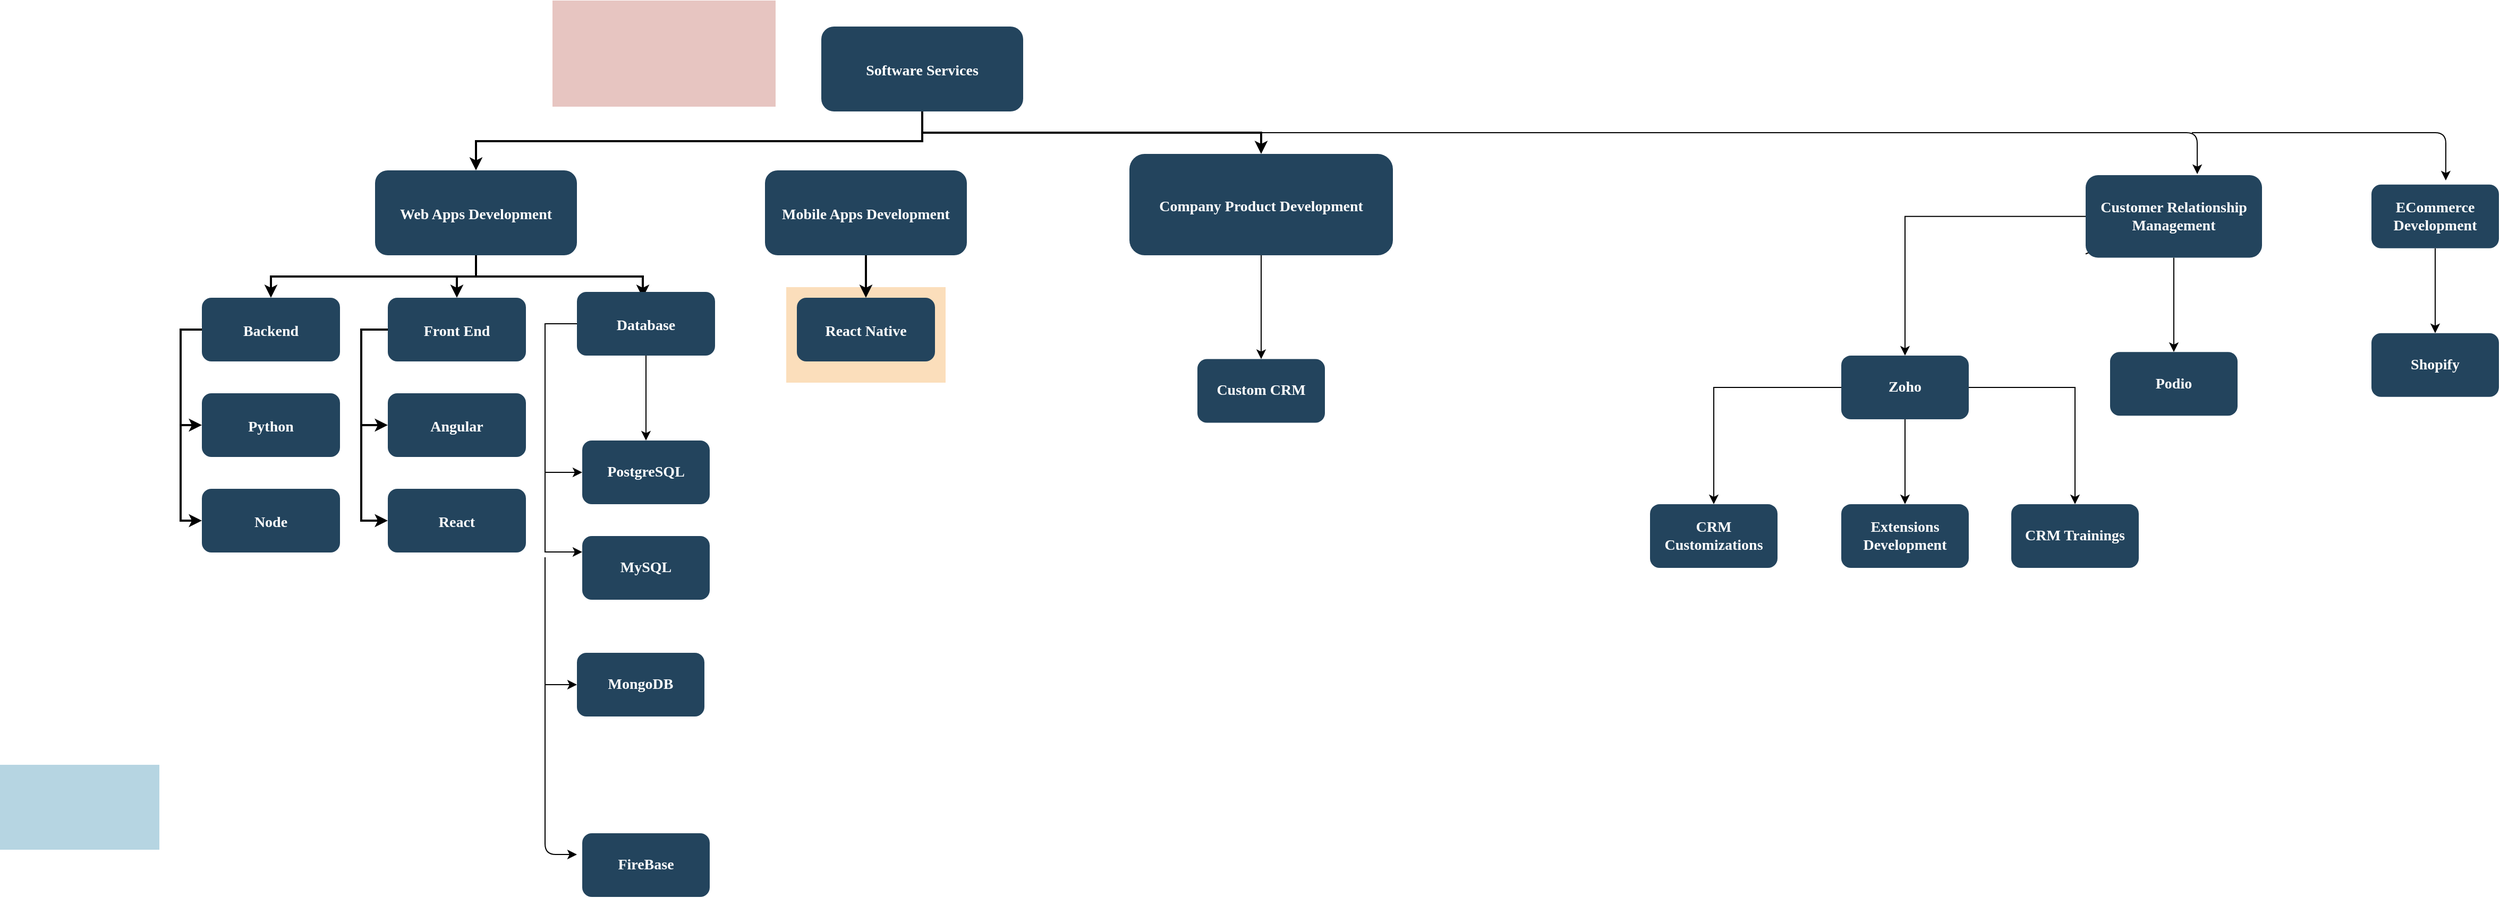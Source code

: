 <mxfile version="13.7.9" type="github">
  <diagram name="Page-1" id="2c0d36ab-eaac-3732-788b-9136903baeff">
    <mxGraphModel dx="868" dy="482" grid="1" gridSize="10" guides="0" tooltips="1" connect="1" arrows="1" fold="1" page="1" pageScale="1.5" pageWidth="2000" pageHeight="2000" background="#ffffff" math="0" shadow="0">
      <root>
        <mxCell id="0" />
        <mxCell id="1" parent="0" />
        <mxCell id="123" value="" style="fillColor=#AE4132;strokeColor=none;opacity=30;" parent="1" vertex="1">
          <mxGeometry x="747" y="175.5" width="210" height="100.0" as="geometry" />
        </mxCell>
        <mxCell id="120" value="" style="fillColor=#F2931E;strokeColor=none;opacity=30;" parent="1" vertex="1">
          <mxGeometry x="967" y="445.5" width="150" height="90" as="geometry" />
        </mxCell>
        <mxCell id="112" value="" style="fillColor=#10739E;strokeColor=none;opacity=30;" parent="1" vertex="1">
          <mxGeometry x="227.0" y="895.5" width="150" height="80" as="geometry" />
        </mxCell>
        <mxCell id="2" value="Software Services" style="rounded=1;fillColor=#23445D;gradientColor=none;strokeColor=none;fontColor=#FFFFFF;fontStyle=1;fontFamily=Tahoma;fontSize=14" parent="1" vertex="1">
          <mxGeometry x="1000" y="200" width="190" height="80" as="geometry" />
        </mxCell>
        <mxCell id="3CG3S3d7M33r0J2i_Veg-166" value="" style="edgeStyle=orthogonalEdgeStyle;rounded=0;orthogonalLoop=1;jettySize=auto;html=1;" edge="1" parent="1" source="4" target="3CG3S3d7M33r0J2i_Veg-165">
          <mxGeometry relative="1" as="geometry" />
        </mxCell>
        <mxCell id="4" value="Company Product Development" style="rounded=1;fillColor=#23445D;gradientColor=none;strokeColor=none;fontColor=#FFFFFF;fontStyle=1;fontFamily=Tahoma;fontSize=14" parent="1" vertex="1">
          <mxGeometry x="1290" y="320" width="248" height="95.5" as="geometry" />
        </mxCell>
        <mxCell id="9" value="" style="edgeStyle=elbowEdgeStyle;elbow=vertical;strokeWidth=2;rounded=0" parent="1" source="2" target="4" edge="1">
          <mxGeometry x="337" y="215.5" width="100" height="100" as="geometry">
            <mxPoint x="337" y="315.5" as="sourcePoint" />
            <mxPoint x="437" y="215.5" as="targetPoint" />
          </mxGeometry>
        </mxCell>
        <mxCell id="10" value="Mobile Apps Development" style="rounded=1;fillColor=#23445D;gradientColor=none;strokeColor=none;fontColor=#FFFFFF;fontStyle=1;fontFamily=Tahoma;fontSize=14" parent="1" vertex="1">
          <mxGeometry x="947" y="335.5" width="190" height="80" as="geometry" />
        </mxCell>
        <mxCell id="12" value="Web Apps Development" style="rounded=1;fillColor=#23445D;gradientColor=none;strokeColor=none;fontColor=#FFFFFF;fontStyle=1;fontFamily=Tahoma;fontSize=14" parent="1" vertex="1">
          <mxGeometry x="580.0" y="335.5" width="190" height="80" as="geometry" />
        </mxCell>
        <mxCell id="25" value="Backend" style="rounded=1;fillColor=#23445D;gradientColor=none;strokeColor=none;fontColor=#FFFFFF;fontStyle=1;fontFamily=Tahoma;fontSize=14" parent="1" vertex="1">
          <mxGeometry x="417" y="455.5" width="130" height="60" as="geometry" />
        </mxCell>
        <mxCell id="26" value="Python" style="rounded=1;fillColor=#23445D;gradientColor=none;strokeColor=none;fontColor=#FFFFFF;fontStyle=1;fontFamily=Tahoma;fontSize=14" parent="1" vertex="1">
          <mxGeometry x="417" y="545.5" width="130" height="60" as="geometry" />
        </mxCell>
        <mxCell id="27" value="Node" style="rounded=1;fillColor=#23445D;gradientColor=none;strokeColor=none;fontColor=#FFFFFF;fontStyle=1;fontFamily=Tahoma;fontSize=14" parent="1" vertex="1">
          <mxGeometry x="417" y="635.5" width="130" height="60" as="geometry" />
        </mxCell>
        <mxCell id="29" value="Front End" style="rounded=1;fillColor=#23445D;gradientColor=none;strokeColor=none;fontColor=#FFFFFF;fontStyle=1;fontFamily=Tahoma;fontSize=14" parent="1" vertex="1">
          <mxGeometry x="592" y="455.5" width="130" height="60" as="geometry" />
        </mxCell>
        <mxCell id="30" value="Angular" style="rounded=1;fillColor=#23445D;gradientColor=none;strokeColor=none;fontColor=#FFFFFF;fontStyle=1;fontFamily=Tahoma;fontSize=14" parent="1" vertex="1">
          <mxGeometry x="592" y="545.5" width="130" height="60" as="geometry" />
        </mxCell>
        <mxCell id="31" value="React" style="rounded=1;fillColor=#23445D;gradientColor=none;strokeColor=none;fontColor=#FFFFFF;fontStyle=1;fontFamily=Tahoma;fontSize=14" parent="1" vertex="1">
          <mxGeometry x="592" y="635.5" width="130" height="60" as="geometry" />
        </mxCell>
        <mxCell id="41" value="React Native" style="rounded=1;fillColor=#23445D;gradientColor=none;strokeColor=none;fontColor=#FFFFFF;fontStyle=1;fontFamily=Tahoma;fontSize=14" parent="1" vertex="1">
          <mxGeometry x="977" y="455.5" width="130" height="60" as="geometry" />
        </mxCell>
        <mxCell id="59" value="" style="edgeStyle=elbowEdgeStyle;elbow=vertical;strokeWidth=2;rounded=0" parent="1" source="2" target="12" edge="1">
          <mxGeometry x="347" y="225.5" width="100" height="100" as="geometry">
            <mxPoint x="862.0" y="275.5" as="sourcePoint" />
            <mxPoint x="1467.0" y="345.5" as="targetPoint" />
          </mxGeometry>
        </mxCell>
        <mxCell id="70" value="" style="edgeStyle=elbowEdgeStyle;elbow=horizontal;strokeWidth=2;rounded=0" parent="1" source="25" target="26" edge="1">
          <mxGeometry x="-23" y="135.5" width="100" height="100" as="geometry">
            <mxPoint x="-23" y="235.5" as="sourcePoint" />
            <mxPoint x="77" y="135.5" as="targetPoint" />
            <Array as="points">
              <mxPoint x="397" y="535.5" />
            </Array>
          </mxGeometry>
        </mxCell>
        <mxCell id="71" value="" style="edgeStyle=elbowEdgeStyle;elbow=horizontal;strokeWidth=2;rounded=0" parent="1" source="25" target="27" edge="1">
          <mxGeometry x="-23" y="135.5" width="100" height="100" as="geometry">
            <mxPoint x="-23" y="235.5" as="sourcePoint" />
            <mxPoint x="77" y="135.5" as="targetPoint" />
            <Array as="points">
              <mxPoint x="397" y="575.5" />
            </Array>
          </mxGeometry>
        </mxCell>
        <mxCell id="73" value="" style="edgeStyle=elbowEdgeStyle;elbow=horizontal;strokeWidth=2;rounded=0" parent="1" source="29" target="30" edge="1">
          <mxGeometry x="-23" y="135.5" width="100" height="100" as="geometry">
            <mxPoint x="-23" y="235.5" as="sourcePoint" />
            <mxPoint x="77" y="135.5" as="targetPoint" />
            <Array as="points">
              <mxPoint x="567" y="535.5" />
            </Array>
          </mxGeometry>
        </mxCell>
        <mxCell id="74" value="" style="edgeStyle=elbowEdgeStyle;elbow=horizontal;strokeWidth=2;rounded=0" parent="1" source="29" target="31" edge="1">
          <mxGeometry x="-23" y="135.5" width="100" height="100" as="geometry">
            <mxPoint x="-23" y="235.5" as="sourcePoint" />
            <mxPoint x="77" y="135.5" as="targetPoint" />
            <Array as="points">
              <mxPoint x="567" y="575.5" />
            </Array>
          </mxGeometry>
        </mxCell>
        <mxCell id="100" value="" style="edgeStyle=elbowEdgeStyle;elbow=vertical;strokeWidth=2;rounded=0" parent="1" source="12" target="25" edge="1">
          <mxGeometry x="-23" y="135.5" width="100" height="100" as="geometry">
            <mxPoint x="-23" y="235.5" as="sourcePoint" />
            <mxPoint x="77" y="135.5" as="targetPoint" />
          </mxGeometry>
        </mxCell>
        <mxCell id="101" value="" style="edgeStyle=elbowEdgeStyle;elbow=vertical;strokeWidth=2;rounded=0" parent="1" source="12" target="29" edge="1">
          <mxGeometry x="-23" y="135.5" width="100" height="100" as="geometry">
            <mxPoint x="-23" y="235.5" as="sourcePoint" />
            <mxPoint x="77" y="135.5" as="targetPoint" />
          </mxGeometry>
        </mxCell>
        <mxCell id="102" value="" style="edgeStyle=elbowEdgeStyle;elbow=vertical;strokeWidth=2;rounded=0" parent="1" source="12" edge="1">
          <mxGeometry x="-23" y="135.5" width="100" height="100" as="geometry">
            <mxPoint x="-23" y="235.5" as="sourcePoint" />
            <mxPoint x="832" y="455.5" as="targetPoint" />
          </mxGeometry>
        </mxCell>
        <mxCell id="103" value="" style="edgeStyle=elbowEdgeStyle;elbow=vertical;strokeWidth=2;rounded=0" parent="1" source="10" target="41" edge="1">
          <mxGeometry x="-23" y="135.5" width="100" height="100" as="geometry">
            <mxPoint x="-23" y="235.5" as="sourcePoint" />
            <mxPoint x="77" y="135.5" as="targetPoint" />
          </mxGeometry>
        </mxCell>
        <mxCell id="3CG3S3d7M33r0J2i_Veg-127" value="" style="edgeStyle=orthogonalEdgeStyle;rounded=0;orthogonalLoop=1;jettySize=auto;html=1;entryX=0;entryY=0.25;entryDx=0;entryDy=0;" edge="1" parent="1" source="3CG3S3d7M33r0J2i_Veg-124" target="3CG3S3d7M33r0J2i_Veg-128">
          <mxGeometry relative="1" as="geometry">
            <mxPoint x="746" y="700" as="targetPoint" />
            <Array as="points">
              <mxPoint x="740" y="480" />
              <mxPoint x="740" y="695" />
            </Array>
          </mxGeometry>
        </mxCell>
        <mxCell id="3CG3S3d7M33r0J2i_Veg-135" value="" style="edgeStyle=orthogonalEdgeStyle;rounded=0;orthogonalLoop=1;jettySize=auto;html=1;" edge="1" parent="1" source="3CG3S3d7M33r0J2i_Veg-124" target="3CG3S3d7M33r0J2i_Veg-125">
          <mxGeometry relative="1" as="geometry" />
        </mxCell>
        <mxCell id="3CG3S3d7M33r0J2i_Veg-124" value="Database" style="rounded=1;fillColor=#23445D;gradientColor=none;strokeColor=none;fontColor=#FFFFFF;fontStyle=1;fontFamily=Tahoma;fontSize=14" vertex="1" parent="1">
          <mxGeometry x="770" y="450" width="130" height="60" as="geometry" />
        </mxCell>
        <mxCell id="3CG3S3d7M33r0J2i_Veg-125" value="PostgreSQL" style="whiteSpace=wrap;html=1;rounded=1;fontFamily=Tahoma;fontSize=14;fontColor=#FFFFFF;fontStyle=1;strokeColor=none;fillColor=#23445D;" vertex="1" parent="1">
          <mxGeometry x="775" y="590" width="120" height="60" as="geometry" />
        </mxCell>
        <mxCell id="3CG3S3d7M33r0J2i_Veg-128" value="MySQL&lt;br&gt;" style="whiteSpace=wrap;html=1;rounded=1;fontFamily=Tahoma;fontSize=14;fontColor=#FFFFFF;fontStyle=1;strokeColor=none;fillColor=#23445D;" vertex="1" parent="1">
          <mxGeometry x="775" y="680" width="120" height="60" as="geometry" />
        </mxCell>
        <mxCell id="3CG3S3d7M33r0J2i_Veg-130" value="MongoDB" style="whiteSpace=wrap;html=1;rounded=1;fontFamily=Tahoma;fontSize=14;fontColor=#FFFFFF;fontStyle=1;strokeColor=none;fillColor=#23445D;" vertex="1" parent="1">
          <mxGeometry x="770" y="790" width="120" height="60" as="geometry" />
        </mxCell>
        <mxCell id="3CG3S3d7M33r0J2i_Veg-132" value="FireBase" style="whiteSpace=wrap;html=1;rounded=1;fontFamily=Tahoma;fontSize=14;fontColor=#FFFFFF;fontStyle=1;strokeColor=none;fillColor=#23445D;" vertex="1" parent="1">
          <mxGeometry x="775" y="960" width="120" height="60" as="geometry" />
        </mxCell>
        <mxCell id="3CG3S3d7M33r0J2i_Veg-138" value="" style="endArrow=classic;html=1;entryX=0;entryY=0.5;entryDx=0;entryDy=0;" edge="1" parent="1" target="3CG3S3d7M33r0J2i_Veg-125">
          <mxGeometry width="50" height="50" relative="1" as="geometry">
            <mxPoint x="740" y="620" as="sourcePoint" />
            <mxPoint x="780" y="610" as="targetPoint" />
          </mxGeometry>
        </mxCell>
        <mxCell id="3CG3S3d7M33r0J2i_Veg-140" value="" style="endArrow=classic;html=1;" edge="1" parent="1">
          <mxGeometry width="50" height="50" relative="1" as="geometry">
            <mxPoint x="740" y="700" as="sourcePoint" />
            <mxPoint x="770" y="980" as="targetPoint" />
            <Array as="points">
              <mxPoint x="740" y="980" />
            </Array>
          </mxGeometry>
        </mxCell>
        <mxCell id="3CG3S3d7M33r0J2i_Veg-142" value="" style="endArrow=classic;html=1;" edge="1" parent="1">
          <mxGeometry width="50" height="50" relative="1" as="geometry">
            <mxPoint x="740" y="820" as="sourcePoint" />
            <mxPoint x="770" y="820" as="targetPoint" />
          </mxGeometry>
        </mxCell>
        <mxCell id="3CG3S3d7M33r0J2i_Veg-149" value="" style="edgeStyle=orthogonalEdgeStyle;rounded=0;orthogonalLoop=1;jettySize=auto;html=1;" edge="1" parent="1" source="3CG3S3d7M33r0J2i_Veg-143" target="3CG3S3d7M33r0J2i_Veg-148">
          <mxGeometry relative="1" as="geometry" />
        </mxCell>
        <mxCell id="3CG3S3d7M33r0J2i_Veg-151" value="" style="edgeStyle=orthogonalEdgeStyle;rounded=0;orthogonalLoop=1;jettySize=auto;html=1;" edge="1" parent="1" source="3CG3S3d7M33r0J2i_Veg-143" target="3CG3S3d7M33r0J2i_Veg-150">
          <mxGeometry relative="1" as="geometry" />
        </mxCell>
        <mxCell id="3CG3S3d7M33r0J2i_Veg-145" value="" style="endArrow=classic;html=1;entryX=0.633;entryY=-0.013;entryDx=0;entryDy=0;entryPerimeter=0;" edge="1" parent="1" target="3CG3S3d7M33r0J2i_Veg-143">
          <mxGeometry width="50" height="50" relative="1" as="geometry">
            <mxPoint x="1410" y="300" as="sourcePoint" />
            <mxPoint x="1620" y="250" as="targetPoint" />
            <Array as="points">
              <mxPoint x="1855" y="300" />
              <mxPoint x="2295" y="300" />
            </Array>
          </mxGeometry>
        </mxCell>
        <mxCell id="3CG3S3d7M33r0J2i_Veg-148" value="Podio" style="whiteSpace=wrap;html=1;rounded=1;fontFamily=Tahoma;fontSize=14;fontColor=#FFFFFF;fontStyle=1;strokeColor=none;fillColor=#23445D;" vertex="1" parent="1">
          <mxGeometry x="2213" y="506.625" width="120" height="60" as="geometry" />
        </mxCell>
        <mxCell id="3CG3S3d7M33r0J2i_Veg-153" value="" style="edgeStyle=orthogonalEdgeStyle;rounded=0;orthogonalLoop=1;jettySize=auto;html=1;" edge="1" parent="1" source="3CG3S3d7M33r0J2i_Veg-150" target="3CG3S3d7M33r0J2i_Veg-152">
          <mxGeometry relative="1" as="geometry" />
        </mxCell>
        <mxCell id="3CG3S3d7M33r0J2i_Veg-155" value="" style="edgeStyle=orthogonalEdgeStyle;rounded=0;orthogonalLoop=1;jettySize=auto;html=1;" edge="1" parent="1" source="3CG3S3d7M33r0J2i_Veg-150" target="3CG3S3d7M33r0J2i_Veg-154">
          <mxGeometry relative="1" as="geometry" />
        </mxCell>
        <mxCell id="3CG3S3d7M33r0J2i_Veg-157" value="" style="edgeStyle=orthogonalEdgeStyle;rounded=0;orthogonalLoop=1;jettySize=auto;html=1;" edge="1" parent="1" source="3CG3S3d7M33r0J2i_Veg-150" target="3CG3S3d7M33r0J2i_Veg-156">
          <mxGeometry relative="1" as="geometry" />
        </mxCell>
        <mxCell id="3CG3S3d7M33r0J2i_Veg-150" value="Zoho" style="whiteSpace=wrap;html=1;rounded=1;fontFamily=Tahoma;fontSize=14;fontColor=#FFFFFF;fontStyle=1;strokeColor=none;fillColor=#23445D;" vertex="1" parent="1">
          <mxGeometry x="1960" y="510.005" width="120" height="60" as="geometry" />
        </mxCell>
        <mxCell id="3CG3S3d7M33r0J2i_Veg-152" value="Extensions Development" style="whiteSpace=wrap;html=1;rounded=1;fontFamily=Tahoma;fontSize=14;fontColor=#FFFFFF;fontStyle=1;strokeColor=none;fillColor=#23445D;" vertex="1" parent="1">
          <mxGeometry x="1960" y="650.005" width="120" height="60" as="geometry" />
        </mxCell>
        <mxCell id="3CG3S3d7M33r0J2i_Veg-154" value="CRM Customizations" style="whiteSpace=wrap;html=1;rounded=1;fontFamily=Tahoma;fontSize=14;fontColor=#FFFFFF;fontStyle=1;strokeColor=none;fillColor=#23445D;" vertex="1" parent="1">
          <mxGeometry x="1780" y="650.005" width="120" height="60" as="geometry" />
        </mxCell>
        <mxCell id="3CG3S3d7M33r0J2i_Veg-156" value="CRM Trainings" style="whiteSpace=wrap;html=1;rounded=1;fontFamily=Tahoma;fontSize=14;fontColor=#FFFFFF;fontStyle=1;strokeColor=none;fillColor=#23445D;" vertex="1" parent="1">
          <mxGeometry x="2120" y="650.005" width="120" height="60" as="geometry" />
        </mxCell>
        <mxCell id="3CG3S3d7M33r0J2i_Veg-164" value="" style="edgeStyle=orthogonalEdgeStyle;rounded=0;orthogonalLoop=1;jettySize=auto;html=1;" edge="1" parent="1" source="3CG3S3d7M33r0J2i_Veg-158" target="3CG3S3d7M33r0J2i_Veg-163">
          <mxGeometry relative="1" as="geometry" />
        </mxCell>
        <mxCell id="3CG3S3d7M33r0J2i_Veg-158" value="ECommerce Development" style="whiteSpace=wrap;html=1;rounded=1;fontFamily=Tahoma;fontSize=14;fontColor=#FFFFFF;fontStyle=1;strokeColor=none;fillColor=#23445D;" vertex="1" parent="1">
          <mxGeometry x="2459" y="348.875" width="120" height="60" as="geometry" />
        </mxCell>
        <mxCell id="3CG3S3d7M33r0J2i_Veg-160" value="" style="endArrow=classic;html=1;" edge="1" parent="1" source="3CG3S3d7M33r0J2i_Veg-143">
          <mxGeometry width="50" height="50" relative="1" as="geometry">
            <mxPoint x="2180" y="430" as="sourcePoint" />
            <mxPoint x="2230" y="380" as="targetPoint" />
            <Array as="points">
              <mxPoint x="2200" y="410" />
            </Array>
          </mxGeometry>
        </mxCell>
        <mxCell id="3CG3S3d7M33r0J2i_Veg-143" value="Customer Relationship Management" style="whiteSpace=wrap;html=1;rounded=1;fontFamily=Tahoma;fontSize=14;fontColor=#FFFFFF;fontStyle=1;strokeColor=none;fillColor=#23445D;" vertex="1" parent="1">
          <mxGeometry x="2190" y="340" width="166" height="77.75" as="geometry" />
        </mxCell>
        <mxCell id="3CG3S3d7M33r0J2i_Veg-162" value="" style="endArrow=classic;html=1;entryX=0.583;entryY=-0.065;entryDx=0;entryDy=0;entryPerimeter=0;" edge="1" parent="1" target="3CG3S3d7M33r0J2i_Veg-158">
          <mxGeometry width="50" height="50" relative="1" as="geometry">
            <mxPoint x="2290" y="300" as="sourcePoint" />
            <mxPoint x="2440" y="270" as="targetPoint" />
            <Array as="points">
              <mxPoint x="2529" y="300" />
            </Array>
          </mxGeometry>
        </mxCell>
        <mxCell id="3CG3S3d7M33r0J2i_Veg-163" value="Shopify" style="whiteSpace=wrap;html=1;rounded=1;fontFamily=Tahoma;fontSize=14;fontColor=#FFFFFF;fontStyle=1;strokeColor=none;fillColor=#23445D;" vertex="1" parent="1">
          <mxGeometry x="2459" y="488.875" width="120" height="60" as="geometry" />
        </mxCell>
        <mxCell id="3CG3S3d7M33r0J2i_Veg-165" value="Custom CRM" style="whiteSpace=wrap;html=1;rounded=1;fontFamily=Tahoma;fontSize=14;fontColor=#FFFFFF;fontStyle=1;strokeColor=none;fillColor=#23445D;" vertex="1" parent="1">
          <mxGeometry x="1354" y="513.25" width="120" height="60" as="geometry" />
        </mxCell>
      </root>
    </mxGraphModel>
  </diagram>
</mxfile>
